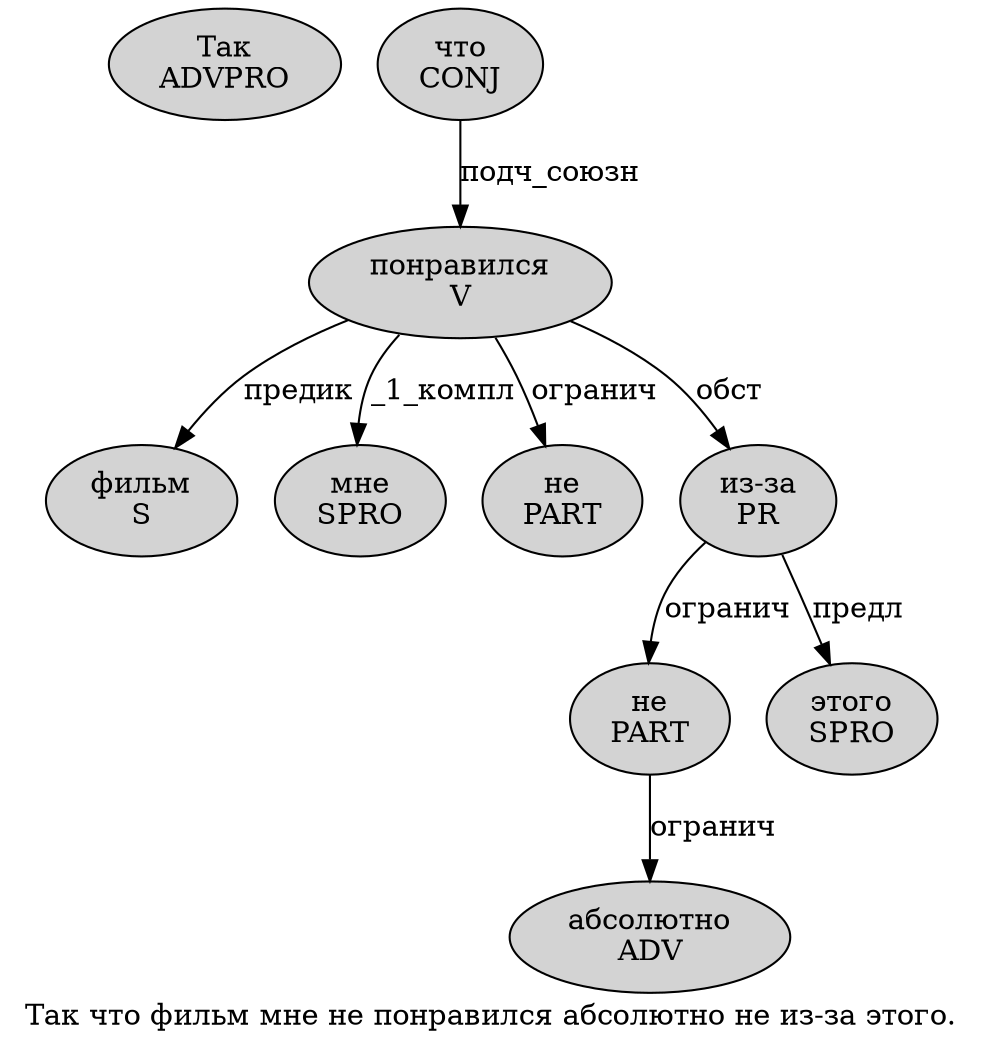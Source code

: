 digraph SENTENCE_3131 {
	graph [label="Так что фильм мне не понравился абсолютно не из-за этого."]
	node [style=filled]
		0 [label="Так
ADVPRO" color="" fillcolor=lightgray penwidth=1 shape=ellipse]
		1 [label="что
CONJ" color="" fillcolor=lightgray penwidth=1 shape=ellipse]
		2 [label="фильм
S" color="" fillcolor=lightgray penwidth=1 shape=ellipse]
		3 [label="мне
SPRO" color="" fillcolor=lightgray penwidth=1 shape=ellipse]
		4 [label="не
PART" color="" fillcolor=lightgray penwidth=1 shape=ellipse]
		5 [label="понравился
V" color="" fillcolor=lightgray penwidth=1 shape=ellipse]
		6 [label="абсолютно
ADV" color="" fillcolor=lightgray penwidth=1 shape=ellipse]
		7 [label="не
PART" color="" fillcolor=lightgray penwidth=1 shape=ellipse]
		8 [label="из-за
PR" color="" fillcolor=lightgray penwidth=1 shape=ellipse]
		9 [label="этого
SPRO" color="" fillcolor=lightgray penwidth=1 shape=ellipse]
			5 -> 2 [label="предик"]
			5 -> 3 [label="_1_компл"]
			5 -> 4 [label="огранич"]
			5 -> 8 [label="обст"]
			1 -> 5 [label="подч_союзн"]
			7 -> 6 [label="огранич"]
			8 -> 7 [label="огранич"]
			8 -> 9 [label="предл"]
}